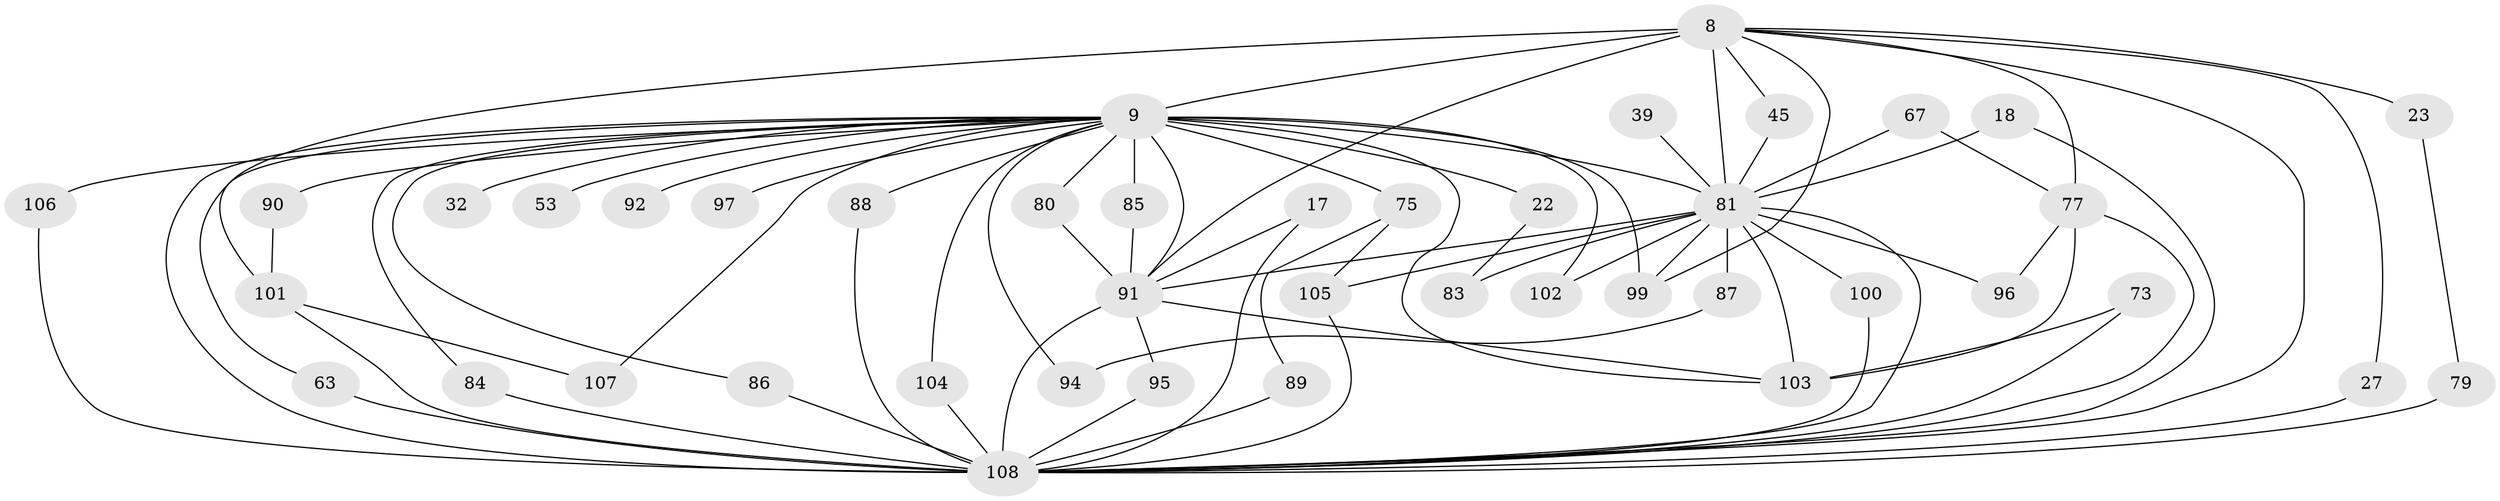 // original degree distribution, {15: 0.009259259259259259, 21: 0.009259259259259259, 23: 0.018518518518518517, 16: 0.009259259259259259, 18: 0.009259259259259259, 14: 0.009259259259259259, 30: 0.009259259259259259, 17: 0.009259259259259259, 29: 0.009259259259259259, 3: 0.23148148148148148, 4: 0.09259259259259259, 7: 0.018518518518518517, 8: 0.009259259259259259, 2: 0.5, 5: 0.046296296296296294, 6: 0.009259259259259259}
// Generated by graph-tools (version 1.1) at 2025/46/03/04/25 21:46:37]
// undirected, 43 vertices, 81 edges
graph export_dot {
graph [start="1"]
  node [color=gray90,style=filled];
  8 [super="+5"];
  9 [super="+3+4"];
  17;
  18;
  22;
  23;
  27;
  32;
  39;
  45;
  53;
  63;
  67;
  73 [super="+29"];
  75 [super="+54"];
  77 [super="+38+34+37+74"];
  79;
  80;
  81 [super="+30+42+10+78"];
  83;
  84;
  85 [super="+82+70"];
  86;
  87 [super="+26"];
  88 [super="+14+36+25"];
  89;
  90;
  91 [super="+59+61+6+69"];
  92;
  94;
  95;
  96;
  97;
  99 [super="+49+51"];
  100 [super="+72"];
  101 [super="+12+41+71"];
  102;
  103 [super="+62+35"];
  104;
  105 [super="+58"];
  106 [super="+98"];
  107;
  108 [super="+64+93"];
  8 -- 9 [weight=6];
  8 -- 23 [weight=2];
  8 -- 27;
  8 -- 91 [weight=5];
  8 -- 45;
  8 -- 101 [weight=2];
  8 -- 81 [weight=6];
  8 -- 99;
  8 -- 77 [weight=7];
  8 -- 108 [weight=2];
  9 -- 22 [weight=2];
  9 -- 53 [weight=2];
  9 -- 63;
  9 -- 84;
  9 -- 85 [weight=4];
  9 -- 86;
  9 -- 90;
  9 -- 92 [weight=2];
  9 -- 94;
  9 -- 97 [weight=2];
  9 -- 102;
  9 -- 107;
  9 -- 75 [weight=3];
  9 -- 80;
  9 -- 32;
  9 -- 104;
  9 -- 88 [weight=4];
  9 -- 81 [weight=8];
  9 -- 99;
  9 -- 103;
  9 -- 91 [weight=7];
  9 -- 108 [weight=5];
  9 -- 106 [weight=4];
  17 -- 91;
  17 -- 108;
  18 -- 81;
  18 -- 108;
  22 -- 83;
  23 -- 79;
  27 -- 108;
  39 -- 81;
  45 -- 81;
  63 -- 108;
  67 -- 81;
  67 -- 77;
  73 -- 103;
  73 -- 108 [weight=2];
  75 -- 89;
  75 -- 105;
  77 -- 103 [weight=2];
  77 -- 96;
  77 -- 108 [weight=4];
  79 -- 108;
  80 -- 91;
  81 -- 83;
  81 -- 87 [weight=3];
  81 -- 96;
  81 -- 100 [weight=2];
  81 -- 102;
  81 -- 105;
  81 -- 108 [weight=6];
  81 -- 99 [weight=3];
  81 -- 91 [weight=8];
  81 -- 103;
  84 -- 108;
  85 -- 91 [weight=2];
  86 -- 108;
  87 -- 94;
  88 -- 108 [weight=2];
  89 -- 108;
  90 -- 101;
  91 -- 95;
  91 -- 103 [weight=2];
  91 -- 108 [weight=5];
  95 -- 108;
  100 -- 108;
  101 -- 108 [weight=4];
  101 -- 107;
  104 -- 108;
  105 -- 108;
  106 -- 108 [weight=3];
}

